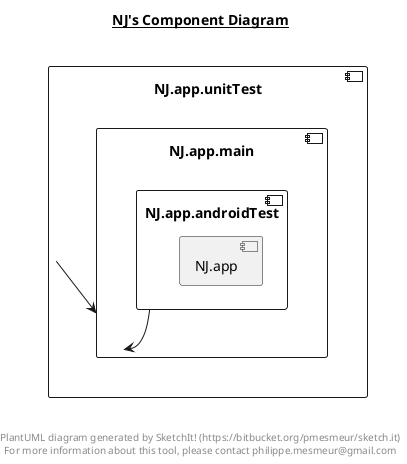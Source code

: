 @startuml

title __NJ's Component Diagram__\n

  component "NJ.app.unitTest" {
        [NJ.app.main]
    component "NJ.app.main" {
          [NJ.app.androidTest]
      component "NJ.app.androidTest" {
            [NJ.app]
      }


    }


  }


  [NJ.app.androidTest] --> [NJ.app.main]
  [NJ.app.unitTest] --> [NJ.app.main]


right footer


PlantUML diagram generated by SketchIt! (https://bitbucket.org/pmesmeur/sketch.it)
For more information about this tool, please contact philippe.mesmeur@gmail.com
endfooter

@enduml
